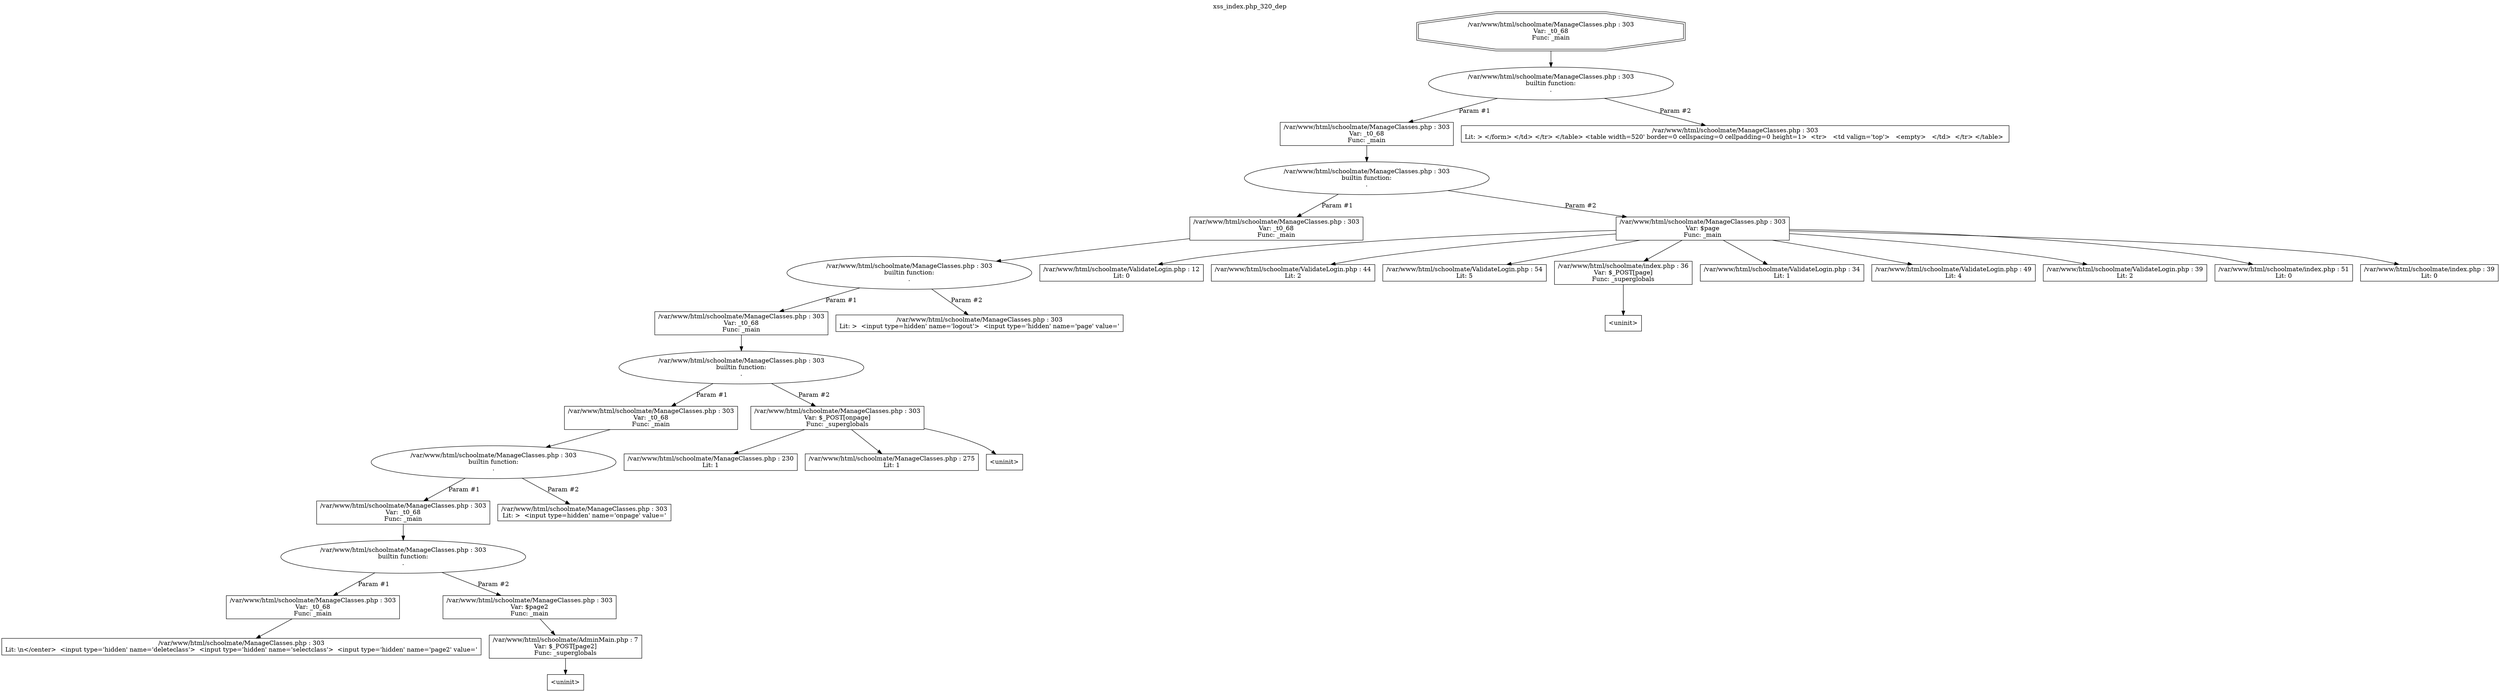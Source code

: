 digraph cfg {
  label="xss_index.php_320_dep";
  labelloc=t;
  n1 [shape=doubleoctagon, label="/var/www/html/schoolmate/ManageClasses.php : 303\nVar: _t0_68\nFunc: _main\n"];
  n2 [shape=ellipse, label="/var/www/html/schoolmate/ManageClasses.php : 303\nbuiltin function:\n.\n"];
  n3 [shape=box, label="/var/www/html/schoolmate/ManageClasses.php : 303\nVar: _t0_68\nFunc: _main\n"];
  n4 [shape=ellipse, label="/var/www/html/schoolmate/ManageClasses.php : 303\nbuiltin function:\n.\n"];
  n5 [shape=box, label="/var/www/html/schoolmate/ManageClasses.php : 303\nVar: _t0_68\nFunc: _main\n"];
  n6 [shape=ellipse, label="/var/www/html/schoolmate/ManageClasses.php : 303\nbuiltin function:\n.\n"];
  n7 [shape=box, label="/var/www/html/schoolmate/ManageClasses.php : 303\nVar: _t0_68\nFunc: _main\n"];
  n8 [shape=ellipse, label="/var/www/html/schoolmate/ManageClasses.php : 303\nbuiltin function:\n.\n"];
  n9 [shape=box, label="/var/www/html/schoolmate/ManageClasses.php : 303\nVar: _t0_68\nFunc: _main\n"];
  n10 [shape=ellipse, label="/var/www/html/schoolmate/ManageClasses.php : 303\nbuiltin function:\n.\n"];
  n11 [shape=box, label="/var/www/html/schoolmate/ManageClasses.php : 303\nVar: _t0_68\nFunc: _main\n"];
  n12 [shape=ellipse, label="/var/www/html/schoolmate/ManageClasses.php : 303\nbuiltin function:\n.\n"];
  n13 [shape=box, label="/var/www/html/schoolmate/ManageClasses.php : 303\nVar: _t0_68\nFunc: _main\n"];
  n14 [shape=box, label="/var/www/html/schoolmate/ManageClasses.php : 303\nLit: \\n</center>  <input type='hidden' name='deleteclass'>  <input type='hidden' name='selectclass'>  <input type='hidden' name='page2' value='\n"];
  n15 [shape=box, label="/var/www/html/schoolmate/ManageClasses.php : 303\nVar: $page2\nFunc: _main\n"];
  n16 [shape=box, label="/var/www/html/schoolmate/AdminMain.php : 7\nVar: $_POST[page2]\nFunc: _superglobals\n"];
  n17 [shape=box, label="<uninit>"];
  n18 [shape=box, label="/var/www/html/schoolmate/ManageClasses.php : 303\nLit: >  <input type=hidden' name='onpage' value='\n"];
  n19 [shape=box, label="/var/www/html/schoolmate/ManageClasses.php : 303\nVar: $_POST[onpage]\nFunc: _superglobals\n"];
  n20 [shape=box, label="/var/www/html/schoolmate/ManageClasses.php : 230\nLit: 1\n"];
  n21 [shape=box, label="/var/www/html/schoolmate/ManageClasses.php : 275\nLit: 1\n"];
  n22 [shape=box, label="<uninit>"];
  n23 [shape=box, label="/var/www/html/schoolmate/ManageClasses.php : 303\nLit: >  <input type=hidden' name='logout'>  <input type='hidden' name='page' value='\n"];
  n24 [shape=box, label="/var/www/html/schoolmate/ManageClasses.php : 303\nVar: $page\nFunc: _main\n"];
  n25 [shape=box, label="/var/www/html/schoolmate/ValidateLogin.php : 12\nLit: 0\n"];
  n26 [shape=box, label="/var/www/html/schoolmate/ValidateLogin.php : 44\nLit: 2\n"];
  n27 [shape=box, label="/var/www/html/schoolmate/ValidateLogin.php : 54\nLit: 5\n"];
  n28 [shape=box, label="/var/www/html/schoolmate/index.php : 36\nVar: $_POST[page]\nFunc: _superglobals\n"];
  n29 [shape=box, label="<uninit>"];
  n30 [shape=box, label="/var/www/html/schoolmate/ValidateLogin.php : 34\nLit: 1\n"];
  n31 [shape=box, label="/var/www/html/schoolmate/ValidateLogin.php : 49\nLit: 4\n"];
  n32 [shape=box, label="/var/www/html/schoolmate/ValidateLogin.php : 39\nLit: 2\n"];
  n33 [shape=box, label="/var/www/html/schoolmate/index.php : 51\nLit: 0\n"];
  n34 [shape=box, label="/var/www/html/schoolmate/index.php : 39\nLit: 0\n"];
  n35 [shape=box, label="/var/www/html/schoolmate/ManageClasses.php : 303\nLit: > </form> </td> </tr> </table> <table width=520' border=0 cellspacing=0 cellpadding=0 height=1>  <tr>   <td valign='top'>   <empty>   </td>  </tr> </table> \n"];
  n1 -> n2;
  n3 -> n4;
  n5 -> n6;
  n7 -> n8;
  n9 -> n10;
  n11 -> n12;
  n13 -> n14;
  n12 -> n13[label="Param #1"];
  n12 -> n15[label="Param #2"];
  n16 -> n17;
  n15 -> n16;
  n10 -> n11[label="Param #1"];
  n10 -> n18[label="Param #2"];
  n8 -> n9[label="Param #1"];
  n8 -> n19[label="Param #2"];
  n19 -> n20;
  n19 -> n21;
  n19 -> n22;
  n6 -> n7[label="Param #1"];
  n6 -> n23[label="Param #2"];
  n4 -> n5[label="Param #1"];
  n4 -> n24[label="Param #2"];
  n24 -> n25;
  n24 -> n26;
  n24 -> n27;
  n24 -> n28;
  n24 -> n30;
  n24 -> n31;
  n24 -> n32;
  n24 -> n33;
  n24 -> n34;
  n28 -> n29;
  n2 -> n3[label="Param #1"];
  n2 -> n35[label="Param #2"];
}
